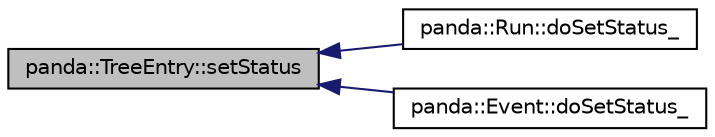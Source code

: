 digraph G
{
  edge [fontname="Helvetica",fontsize="10",labelfontname="Helvetica",labelfontsize="10"];
  node [fontname="Helvetica",fontsize="10",shape=record];
  rankdir=LR;
  Node1 [label="panda::TreeEntry::setStatus",height=0.2,width=0.4,color="black", fillcolor="grey75", style="filled" fontcolor="black"];
  Node1 -> Node2 [dir=back,color="midnightblue",fontsize="10",style="solid"];
  Node2 [label="panda::Run::doSetStatus_",height=0.2,width=0.4,color="black", fillcolor="white", style="filled",URL="$classpanda_1_1Run.html#a6e0400b56778094d6ac8c6c9aa8eba3a"];
  Node1 -> Node3 [dir=back,color="midnightblue",fontsize="10",style="solid"];
  Node3 [label="panda::Event::doSetStatus_",height=0.2,width=0.4,color="black", fillcolor="white", style="filled",URL="$classpanda_1_1Event.html#a714f9999480dd623a883560e62717d85"];
}
